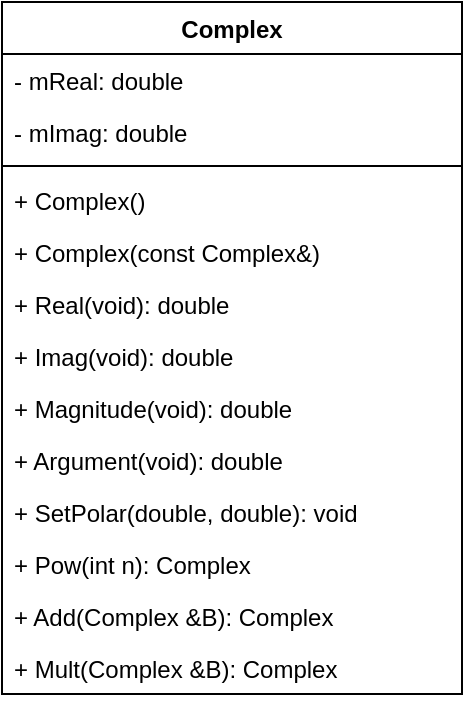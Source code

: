<mxfile version="13.3.5" type="device"><diagram id="CPYBY-70js2pE2JIcnpi" name="Page-1"><mxGraphModel dx="692" dy="590" grid="1" gridSize="10" guides="1" tooltips="1" connect="1" arrows="1" fold="1" page="1" pageScale="1" pageWidth="850" pageHeight="1100" math="0" shadow="0"><root><mxCell id="0"/><mxCell id="1" parent="0"/><mxCell id="Z9aF-lx4T5aj3cvmSxLz-1" value="Complex" style="swimlane;fontStyle=1;align=center;verticalAlign=top;childLayout=stackLayout;horizontal=1;startSize=26;horizontalStack=0;resizeParent=1;resizeParentMax=0;resizeLast=0;collapsible=1;marginBottom=0;" vertex="1" parent="1"><mxGeometry x="200" y="130" width="230" height="346" as="geometry"/></mxCell><mxCell id="Z9aF-lx4T5aj3cvmSxLz-5" value="- mReal: double" style="text;strokeColor=none;fillColor=none;align=left;verticalAlign=top;spacingLeft=4;spacingRight=4;overflow=hidden;rotatable=0;points=[[0,0.5],[1,0.5]];portConstraint=eastwest;" vertex="1" parent="Z9aF-lx4T5aj3cvmSxLz-1"><mxGeometry y="26" width="230" height="26" as="geometry"/></mxCell><mxCell id="Z9aF-lx4T5aj3cvmSxLz-2" value="- mImag: double" style="text;strokeColor=none;fillColor=none;align=left;verticalAlign=top;spacingLeft=4;spacingRight=4;overflow=hidden;rotatable=0;points=[[0,0.5],[1,0.5]];portConstraint=eastwest;" vertex="1" parent="Z9aF-lx4T5aj3cvmSxLz-1"><mxGeometry y="52" width="230" height="26" as="geometry"/></mxCell><mxCell id="Z9aF-lx4T5aj3cvmSxLz-3" value="" style="line;strokeWidth=1;fillColor=none;align=left;verticalAlign=middle;spacingTop=-1;spacingLeft=3;spacingRight=3;rotatable=0;labelPosition=right;points=[];portConstraint=eastwest;" vertex="1" parent="Z9aF-lx4T5aj3cvmSxLz-1"><mxGeometry y="78" width="230" height="8" as="geometry"/></mxCell><mxCell id="Z9aF-lx4T5aj3cvmSxLz-6" value="+ Complex()" style="text;strokeColor=none;fillColor=none;align=left;verticalAlign=top;spacingLeft=4;spacingRight=4;overflow=hidden;rotatable=0;points=[[0,0.5],[1,0.5]];portConstraint=eastwest;" vertex="1" parent="Z9aF-lx4T5aj3cvmSxLz-1"><mxGeometry y="86" width="230" height="26" as="geometry"/></mxCell><mxCell id="Z9aF-lx4T5aj3cvmSxLz-7" value="+ Complex(const Complex&amp;)" style="text;strokeColor=none;fillColor=none;align=left;verticalAlign=top;spacingLeft=4;spacingRight=4;overflow=hidden;rotatable=0;points=[[0,0.5],[1,0.5]];portConstraint=eastwest;" vertex="1" parent="Z9aF-lx4T5aj3cvmSxLz-1"><mxGeometry y="112" width="230" height="26" as="geometry"/></mxCell><mxCell id="Z9aF-lx4T5aj3cvmSxLz-8" value="+ Real(void): double" style="text;strokeColor=none;fillColor=none;align=left;verticalAlign=top;spacingLeft=4;spacingRight=4;overflow=hidden;rotatable=0;points=[[0,0.5],[1,0.5]];portConstraint=eastwest;" vertex="1" parent="Z9aF-lx4T5aj3cvmSxLz-1"><mxGeometry y="138" width="230" height="26" as="geometry"/></mxCell><mxCell id="Z9aF-lx4T5aj3cvmSxLz-10" value="+ Imag(void): double" style="text;strokeColor=none;fillColor=none;align=left;verticalAlign=top;spacingLeft=4;spacingRight=4;overflow=hidden;rotatable=0;points=[[0,0.5],[1,0.5]];portConstraint=eastwest;" vertex="1" parent="Z9aF-lx4T5aj3cvmSxLz-1"><mxGeometry y="164" width="230" height="26" as="geometry"/></mxCell><mxCell id="Z9aF-lx4T5aj3cvmSxLz-12" value="+ Magnitude(void): double" style="text;strokeColor=none;fillColor=none;align=left;verticalAlign=top;spacingLeft=4;spacingRight=4;overflow=hidden;rotatable=0;points=[[0,0.5],[1,0.5]];portConstraint=eastwest;" vertex="1" parent="Z9aF-lx4T5aj3cvmSxLz-1"><mxGeometry y="190" width="230" height="26" as="geometry"/></mxCell><mxCell id="Z9aF-lx4T5aj3cvmSxLz-13" value="+ Argument(void): double" style="text;strokeColor=none;fillColor=none;align=left;verticalAlign=top;spacingLeft=4;spacingRight=4;overflow=hidden;rotatable=0;points=[[0,0.5],[1,0.5]];portConstraint=eastwest;" vertex="1" parent="Z9aF-lx4T5aj3cvmSxLz-1"><mxGeometry y="216" width="230" height="26" as="geometry"/></mxCell><mxCell id="Z9aF-lx4T5aj3cvmSxLz-14" value="+ SetPolar(double, double): void" style="text;strokeColor=none;fillColor=none;align=left;verticalAlign=top;spacingLeft=4;spacingRight=4;overflow=hidden;rotatable=0;points=[[0,0.5],[1,0.5]];portConstraint=eastwest;" vertex="1" parent="Z9aF-lx4T5aj3cvmSxLz-1"><mxGeometry y="242" width="230" height="26" as="geometry"/></mxCell><mxCell id="Z9aF-lx4T5aj3cvmSxLz-15" value="+ Pow(int n): Complex" style="text;strokeColor=none;fillColor=none;align=left;verticalAlign=top;spacingLeft=4;spacingRight=4;overflow=hidden;rotatable=0;points=[[0,0.5],[1,0.5]];portConstraint=eastwest;" vertex="1" parent="Z9aF-lx4T5aj3cvmSxLz-1"><mxGeometry y="268" width="230" height="26" as="geometry"/></mxCell><mxCell id="Z9aF-lx4T5aj3cvmSxLz-16" value="+ Add(Complex &amp;B): Complex" style="text;strokeColor=none;fillColor=none;align=left;verticalAlign=top;spacingLeft=4;spacingRight=4;overflow=hidden;rotatable=0;points=[[0,0.5],[1,0.5]];portConstraint=eastwest;" vertex="1" parent="Z9aF-lx4T5aj3cvmSxLz-1"><mxGeometry y="294" width="230" height="26" as="geometry"/></mxCell><mxCell id="Z9aF-lx4T5aj3cvmSxLz-4" value="+ Mult(Complex &amp;B): Complex" style="text;strokeColor=none;fillColor=none;align=left;verticalAlign=top;spacingLeft=4;spacingRight=4;overflow=hidden;rotatable=0;points=[[0,0.5],[1,0.5]];portConstraint=eastwest;" vertex="1" parent="Z9aF-lx4T5aj3cvmSxLz-1"><mxGeometry y="320" width="230" height="26" as="geometry"/></mxCell></root></mxGraphModel></diagram></mxfile>